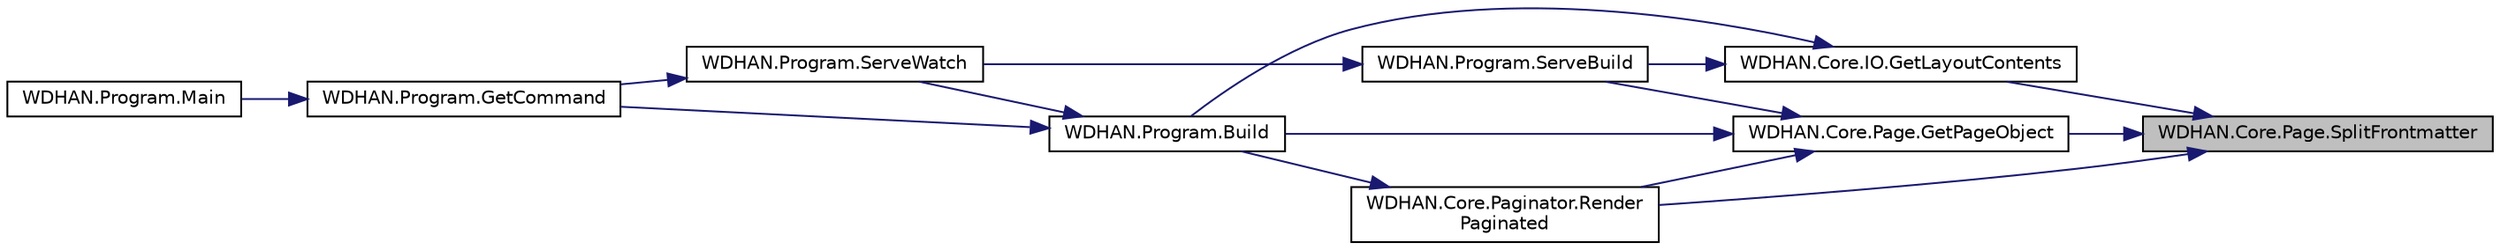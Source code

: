 digraph "WDHAN.Core.Page.SplitFrontmatter"
{
 // LATEX_PDF_SIZE
  edge [fontname="Helvetica",fontsize="10",labelfontname="Helvetica",labelfontsize="10"];
  node [fontname="Helvetica",fontsize="10",shape=record];
  rankdir="RL";
  Node1 [label="WDHAN.Core.Page.SplitFrontmatter",height=0.2,width=0.4,color="black", fillcolor="grey75", style="filled", fontcolor="black",tooltip="Gets the YAML of the frontmatter for a given page"];
  Node1 -> Node2 [dir="back",color="midnightblue",fontsize="10",style="solid",fontname="Helvetica"];
  Node2 [label="WDHAN.Core.IO.GetLayoutContents",height=0.2,width=0.4,color="black", fillcolor="white", style="filled",URL="$class_w_d_h_a_n_1_1_core_1_1_i_o.html#a300e0e0d6d3ae5233964b13bd0434c96",tooltip="Get the contents of Layouts recursively"];
  Node2 -> Node3 [dir="back",color="midnightblue",fontsize="10",style="solid",fontname="Helvetica"];
  Node3 [label="WDHAN.Program.Build",height=0.2,width=0.4,color="black", fillcolor="white", style="filled",URL="$class_w_d_h_a_n_1_1_program.html#a39b3a643de124a4b93ba5428a47f2fd5",tooltip="The standard WDHAN build process"];
  Node3 -> Node4 [dir="back",color="midnightblue",fontsize="10",style="solid",fontname="Helvetica"];
  Node4 [label="WDHAN.Program.GetCommand",height=0.2,width=0.4,color="black", fillcolor="white", style="filled",URL="$class_w_d_h_a_n_1_1_program.html#a606b7eaece0f2ec760d7f286220aacbf",tooltip="Perform actions specified by command calls"];
  Node4 -> Node5 [dir="back",color="midnightblue",fontsize="10",style="solid",fontname="Helvetica"];
  Node5 [label="WDHAN.Program.Main",height=0.2,width=0.4,color="black", fillcolor="white", style="filled",URL="$class_w_d_h_a_n_1_1_program.html#a14e480627de46617460535940f6ccd02",tooltip="Handle primary tool information, such as command inputs and current directory"];
  Node3 -> Node6 [dir="back",color="midnightblue",fontsize="10",style="solid",fontname="Helvetica"];
  Node6 [label="WDHAN.Program.ServeWatch",height=0.2,width=0.4,color="black", fillcolor="white", style="filled",URL="$class_w_d_h_a_n_1_1_program.html#a8f7df5ec0b455119b0a036e679fe3ac9",tooltip="Watch the file system for changes (initial component of the serve command)"];
  Node6 -> Node4 [dir="back",color="midnightblue",fontsize="10",style="solid",fontname="Helvetica"];
  Node2 -> Node7 [dir="back",color="midnightblue",fontsize="10",style="solid",fontname="Helvetica"];
  Node7 [label="WDHAN.Program.ServeBuild",height=0.2,width=0.4,color="black", fillcolor="white", style="filled",URL="$class_w_d_h_a_n_1_1_program.html#a89a40868dfd12772997b75e186bfd075",tooltip="Rebuild changed files (final component of the serve command)"];
  Node7 -> Node6 [dir="back",color="midnightblue",fontsize="10",style="solid",fontname="Helvetica"];
  Node1 -> Node8 [dir="back",color="midnightblue",fontsize="10",style="solid",fontname="Helvetica"];
  Node8 [label="WDHAN.Core.Page.GetPageObject",height=0.2,width=0.4,color="black", fillcolor="white", style="filled",URL="$class_w_d_h_a_n_1_1_core_1_1_page.html#a292f66b0e00db3129dd8db67c6235599",tooltip="Parses a given page into a JObject"];
  Node8 -> Node3 [dir="back",color="midnightblue",fontsize="10",style="solid",fontname="Helvetica"];
  Node8 -> Node9 [dir="back",color="midnightblue",fontsize="10",style="solid",fontname="Helvetica"];
  Node9 [label="WDHAN.Core.Paginator.Render\lPaginated",height=0.2,width=0.4,color="black", fillcolor="white", style="filled",URL="$class_w_d_h_a_n_1_1_core_1_1_paginator.html#abd6c49a658ae78968a631cc0330e70a2",tooltip="Outputs a paginated version of a page (requires {{ page.paginate }} and {{ page.collection }})"];
  Node9 -> Node3 [dir="back",color="midnightblue",fontsize="10",style="solid",fontname="Helvetica"];
  Node8 -> Node7 [dir="back",color="midnightblue",fontsize="10",style="solid",fontname="Helvetica"];
  Node1 -> Node9 [dir="back",color="midnightblue",fontsize="10",style="solid",fontname="Helvetica"];
}
